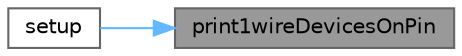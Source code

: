 digraph "print1wireDevicesOnPin"
{
 // LATEX_PDF_SIZE
  bgcolor="transparent";
  edge [fontname=Helvetica,fontsize=10,labelfontname=Helvetica,labelfontsize=10];
  node [fontname=Helvetica,fontsize=10,shape=box,height=0.2,width=0.4];
  rankdir="RL";
  Node1 [label="print1wireDevicesOnPin",height=0.2,width=0.4,color="gray40", fillcolor="grey60", style="filled", fontcolor="black",tooltip="Find and print details of chips on the 1-wire bus. OneWire class stores the pin, and by default the a..."];
  Node1 -> Node2 [dir="back",color="steelblue1",style="solid"];
  Node2 [label="setup",height=0.2,width=0.4,color="grey40", fillcolor="white", style="filled",URL="$main_8cpp.html#a4fc01d736fe50cf5b977f755b675f11d",tooltip=" "];
}
